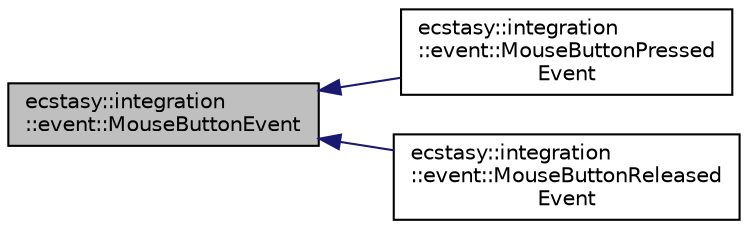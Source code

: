 digraph "ecstasy::integration::event::MouseButtonEvent"
{
 // LATEX_PDF_SIZE
  edge [fontname="Helvetica",fontsize="10",labelfontname="Helvetica",labelfontsize="10"];
  node [fontname="Helvetica",fontsize="10",shape=record];
  rankdir="LR";
  Node1 [label="ecstasy::integration\l::event::MouseButtonEvent",height=0.2,width=0.4,color="black", fillcolor="grey75", style="filled", fontcolor="black",tooltip="Event describing when a mouse button is pressed or released."];
  Node1 -> Node2 [dir="back",color="midnightblue",fontsize="10",style="solid",fontname="Helvetica"];
  Node2 [label="ecstasy::integration\l::event::MouseButtonPressed\lEvent",height=0.2,width=0.4,color="black", fillcolor="white", style="filled",URL="$structecstasy_1_1integration_1_1event_1_1_mouse_button_pressed_event.html",tooltip="Event describing when a mouse button is pressed."];
  Node1 -> Node3 [dir="back",color="midnightblue",fontsize="10",style="solid",fontname="Helvetica"];
  Node3 [label="ecstasy::integration\l::event::MouseButtonReleased\lEvent",height=0.2,width=0.4,color="black", fillcolor="white", style="filled",URL="$structecstasy_1_1integration_1_1event_1_1_mouse_button_released_event.html",tooltip="Event describing when a mouse button is released."];
}

